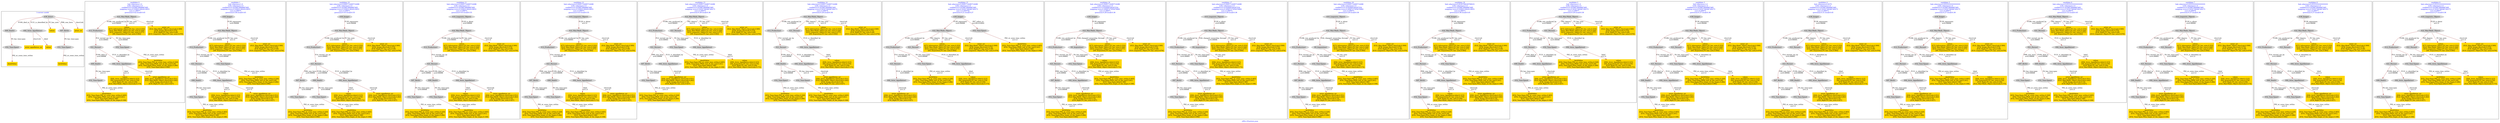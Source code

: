 digraph n0 {
fontcolor="blue"
remincross="true"
label="s09-s-18-artists.json"
subgraph cluster_0 {
label="1-correct model"
n2[style="filled",color="white",fillcolor="lightgray",label="E39_Actor1"];
n3[style="filled",color="white",fillcolor="lightgray",label="E69_Death1"];
n4[style="filled",color="white",fillcolor="lightgray",label="E82_Actor_Appellation1"];
n5[shape="plaintext",style="filled",fillcolor="gold",label="values"];
n6[style="filled",color="white",fillcolor="lightgray",label="E67_Birth1"];
n7[shape="plaintext",style="filled",fillcolor="gold",label="artist_uri"];
n8[style="filled",color="white",fillcolor="lightgray",label="E52_Time-Span1"];
n9[shape="plaintext",style="filled",fillcolor="gold",label="birthValue"];
n10[style="filled",color="white",fillcolor="lightgray",label="E52_Time-Span2"];
n11[shape="plaintext",style="filled",fillcolor="gold",label="deathValue"];
n12[shape="plaintext",style="filled",fillcolor="gold",label="artist_appellation_uri"];
n13[shape="plaintext",style="filled",fillcolor="gold",label="values"];
}
subgraph cluster_1 {
label="candidate 0\nlink coherence:1.0\nnode coherence:1.0\nconfidence:0.4258874806887485\nmapping score:0.5308513824518051\ncost:11.99977\n-precision:0.42-recall:0.45"
n15[style="filled",color="white",fillcolor="lightgray",label="E12_Production1"];
n16[style="filled",color="white",fillcolor="lightgray",label="E21_Person1"];
n17[style="filled",color="white",fillcolor="lightgray",label="E52_Time-Span2"];
n18[style="filled",color="white",fillcolor="lightgray",label="E69_Death1"];
n19[style="filled",color="white",fillcolor="lightgray",label="E82_Actor_Appellation1"];
n20[style="filled",color="white",fillcolor="lightgray",label="E22_Man-Made_Object1"];
n21[style="filled",color="white",fillcolor="lightgray",label="E52_Time-Span4"];
n22[shape="plaintext",style="filled",fillcolor="gold",label="deathValue\n[E52_Time-Span,P82_at_some_time_within,0.465]\n[E52_Time-Span,P82b_end_of_the_end,0.241]\n[E52_Time-Span,label,0.186]\n[E52_Time-Span,P82a_begin_of_the_begin,0.108]"];
n23[shape="plaintext",style="filled",fillcolor="gold",label="values\n[E73_Information_Object,P3_has_note,0.333]\n[E22_Man-Made_Object,P3_has_note,0.326]\n[E33_Linguistic_Object,P3_has_note,0.277]\n[E8_Acquisition,P3_has_note,0.064]"];
n24[shape="plaintext",style="filled",fillcolor="gold",label="values\n[E82_Actor_Appellation,label,0.315]\n[E8_Acquisition,P3_has_note,0.276]\n[E30_Right,P3_has_note,0.236]\n[E22_Man-Made_Object,classLink,0.173]"];
n25[shape="plaintext",style="filled",fillcolor="gold",label="artist_uri\n[E22_Man-Made_Object,classLink,0.569]\n[E38_Image,classLink,0.274]\n[E30_Right,P3_has_note,0.08]\n[E33_Linguistic_Object,P3_has_note,0.076]"];
n26[shape="plaintext",style="filled",fillcolor="gold",label="birthValue\n[E52_Time-Span,P82_at_some_time_within,0.328]\n[E52_Time-Span,P82b_end_of_the_end,0.29]\n[E52_Time-Span,P82a_begin_of_the_begin,0.286]\n[E52_Time-Span,label,0.096]"];
n27[shape="plaintext",style="filled",fillcolor="gold",label="artist_appellation_uri\n[E82_Actor_Appellation,classLink,0.551]\n[E22_Man-Made_Object,classLink,0.282]\n[E38_Image,classLink,0.14]\n[E30_Right,P3_has_note,0.027]"];
}
subgraph cluster_2 {
label="candidate 1\nlink coherence:1.0\nnode coherence:1.0\nconfidence:0.4258874806887485\nmapping score:0.5308513824518051\ncost:12.99975\n-precision:0.38-recall:0.45"
n29[style="filled",color="white",fillcolor="lightgray",label="E12_Production1"];
n30[style="filled",color="white",fillcolor="lightgray",label="E21_Person1"];
n31[style="filled",color="white",fillcolor="lightgray",label="E52_Time-Span2"];
n32[style="filled",color="white",fillcolor="lightgray",label="E69_Death1"];
n33[style="filled",color="white",fillcolor="lightgray",label="E82_Actor_Appellation1"];
n34[style="filled",color="white",fillcolor="lightgray",label="E22_Man-Made_Object1"];
n35[style="filled",color="white",fillcolor="lightgray",label="E38_Image1"];
n36[style="filled",color="white",fillcolor="lightgray",label="E52_Time-Span4"];
n37[shape="plaintext",style="filled",fillcolor="gold",label="deathValue\n[E52_Time-Span,P82_at_some_time_within,0.465]\n[E52_Time-Span,P82b_end_of_the_end,0.241]\n[E52_Time-Span,label,0.186]\n[E52_Time-Span,P82a_begin_of_the_begin,0.108]"];
n38[shape="plaintext",style="filled",fillcolor="gold",label="values\n[E73_Information_Object,P3_has_note,0.333]\n[E22_Man-Made_Object,P3_has_note,0.326]\n[E33_Linguistic_Object,P3_has_note,0.277]\n[E8_Acquisition,P3_has_note,0.064]"];
n39[shape="plaintext",style="filled",fillcolor="gold",label="values\n[E82_Actor_Appellation,label,0.315]\n[E8_Acquisition,P3_has_note,0.276]\n[E30_Right,P3_has_note,0.236]\n[E22_Man-Made_Object,classLink,0.173]"];
n40[shape="plaintext",style="filled",fillcolor="gold",label="artist_uri\n[E22_Man-Made_Object,classLink,0.569]\n[E38_Image,classLink,0.274]\n[E30_Right,P3_has_note,0.08]\n[E33_Linguistic_Object,P3_has_note,0.076]"];
n41[shape="plaintext",style="filled",fillcolor="gold",label="birthValue\n[E52_Time-Span,P82_at_some_time_within,0.328]\n[E52_Time-Span,P82b_end_of_the_end,0.29]\n[E52_Time-Span,P82a_begin_of_the_begin,0.286]\n[E52_Time-Span,label,0.096]"];
n42[shape="plaintext",style="filled",fillcolor="gold",label="artist_appellation_uri\n[E82_Actor_Appellation,classLink,0.551]\n[E22_Man-Made_Object,classLink,0.282]\n[E38_Image,classLink,0.14]\n[E30_Right,P3_has_note,0.027]"];
}
subgraph cluster_3 {
label="candidate 10\nlink coherence:0.9285714285714286\nnode coherence:1.0\nconfidence:0.4258874806887485\nmapping score:0.5308513824518051\ncost:13.99971\n-precision:0.43-recall:0.55"
n44[style="filled",color="white",fillcolor="lightgray",label="E12_Production1"];
n45[style="filled",color="white",fillcolor="lightgray",label="E21_Person1"];
n46[style="filled",color="white",fillcolor="lightgray",label="E67_Birth1"];
n47[style="filled",color="white",fillcolor="lightgray",label="E69_Death1"];
n48[style="filled",color="white",fillcolor="lightgray",label="E82_Actor_Appellation1"];
n49[style="filled",color="white",fillcolor="lightgray",label="E22_Man-Made_Object1"];
n50[style="filled",color="white",fillcolor="lightgray",label="E38_Image1"];
n51[style="filled",color="white",fillcolor="lightgray",label="E52_Time-Span1"];
n52[style="filled",color="white",fillcolor="lightgray",label="E52_Time-Span3"];
n53[shape="plaintext",style="filled",fillcolor="gold",label="values\n[E73_Information_Object,P3_has_note,0.333]\n[E22_Man-Made_Object,P3_has_note,0.326]\n[E33_Linguistic_Object,P3_has_note,0.277]\n[E8_Acquisition,P3_has_note,0.064]"];
n54[shape="plaintext",style="filled",fillcolor="gold",label="values\n[E82_Actor_Appellation,label,0.315]\n[E8_Acquisition,P3_has_note,0.276]\n[E30_Right,P3_has_note,0.236]\n[E22_Man-Made_Object,classLink,0.173]"];
n55[shape="plaintext",style="filled",fillcolor="gold",label="artist_uri\n[E22_Man-Made_Object,classLink,0.569]\n[E38_Image,classLink,0.274]\n[E30_Right,P3_has_note,0.08]\n[E33_Linguistic_Object,P3_has_note,0.076]"];
n56[shape="plaintext",style="filled",fillcolor="gold",label="deathValue\n[E52_Time-Span,P82_at_some_time_within,0.465]\n[E52_Time-Span,P82b_end_of_the_end,0.241]\n[E52_Time-Span,label,0.186]\n[E52_Time-Span,P82a_begin_of_the_begin,0.108]"];
n57[shape="plaintext",style="filled",fillcolor="gold",label="birthValue\n[E52_Time-Span,P82_at_some_time_within,0.328]\n[E52_Time-Span,P82b_end_of_the_end,0.29]\n[E52_Time-Span,P82a_begin_of_the_begin,0.286]\n[E52_Time-Span,label,0.096]"];
n58[shape="plaintext",style="filled",fillcolor="gold",label="artist_appellation_uri\n[E82_Actor_Appellation,classLink,0.551]\n[E22_Man-Made_Object,classLink,0.282]\n[E38_Image,classLink,0.14]\n[E30_Right,P3_has_note,0.027]"];
}
subgraph cluster_4 {
label="candidate 11\nlink coherence:0.9285714285714286\nnode coherence:1.0\nconfidence:0.4258874806887485\nmapping score:0.5308513824518051\ncost:13.99972\n-precision:0.43-recall:0.55"
n60[style="filled",color="white",fillcolor="lightgray",label="E12_Production1"];
n61[style="filled",color="white",fillcolor="lightgray",label="E21_Person1"];
n62[style="filled",color="white",fillcolor="lightgray",label="E67_Birth1"];
n63[style="filled",color="white",fillcolor="lightgray",label="E69_Death1"];
n64[style="filled",color="white",fillcolor="lightgray",label="E82_Actor_Appellation1"];
n65[style="filled",color="white",fillcolor="lightgray",label="E22_Man-Made_Object1"];
n66[style="filled",color="white",fillcolor="lightgray",label="E33_Linguistic_Object2"];
n67[style="filled",color="white",fillcolor="lightgray",label="E52_Time-Span1"];
n68[style="filled",color="white",fillcolor="lightgray",label="E52_Time-Span3"];
n69[shape="plaintext",style="filled",fillcolor="gold",label="values\n[E73_Information_Object,P3_has_note,0.333]\n[E22_Man-Made_Object,P3_has_note,0.326]\n[E33_Linguistic_Object,P3_has_note,0.277]\n[E8_Acquisition,P3_has_note,0.064]"];
n70[shape="plaintext",style="filled",fillcolor="gold",label="values\n[E82_Actor_Appellation,label,0.315]\n[E8_Acquisition,P3_has_note,0.276]\n[E30_Right,P3_has_note,0.236]\n[E22_Man-Made_Object,classLink,0.173]"];
n71[shape="plaintext",style="filled",fillcolor="gold",label="artist_uri\n[E22_Man-Made_Object,classLink,0.569]\n[E38_Image,classLink,0.274]\n[E30_Right,P3_has_note,0.08]\n[E33_Linguistic_Object,P3_has_note,0.076]"];
n72[shape="plaintext",style="filled",fillcolor="gold",label="deathValue\n[E52_Time-Span,P82_at_some_time_within,0.465]\n[E52_Time-Span,P82b_end_of_the_end,0.241]\n[E52_Time-Span,label,0.186]\n[E52_Time-Span,P82a_begin_of_the_begin,0.108]"];
n73[shape="plaintext",style="filled",fillcolor="gold",label="birthValue\n[E52_Time-Span,P82_at_some_time_within,0.328]\n[E52_Time-Span,P82b_end_of_the_end,0.29]\n[E52_Time-Span,P82a_begin_of_the_begin,0.286]\n[E52_Time-Span,label,0.096]"];
n74[shape="plaintext",style="filled",fillcolor="gold",label="artist_appellation_uri\n[E82_Actor_Appellation,classLink,0.551]\n[E22_Man-Made_Object,classLink,0.282]\n[E38_Image,classLink,0.14]\n[E30_Right,P3_has_note,0.027]"];
}
subgraph cluster_5 {
label="candidate 12\nlink coherence:0.9285714285714286\nnode coherence:1.0\nconfidence:0.4258874806887485\nmapping score:0.5308513824518051\ncost:13.99973\n-precision:0.43-recall:0.55"
n76[style="filled",color="white",fillcolor="lightgray",label="E12_Production1"];
n77[style="filled",color="white",fillcolor="lightgray",label="E21_Person1"];
n78[style="filled",color="white",fillcolor="lightgray",label="E67_Birth1"];
n79[style="filled",color="white",fillcolor="lightgray",label="E69_Death1"];
n80[style="filled",color="white",fillcolor="lightgray",label="E82_Actor_Appellation1"];
n81[style="filled",color="white",fillcolor="lightgray",label="E22_Man-Made_Object1"];
n82[style="filled",color="white",fillcolor="lightgray",label="E33_Linguistic_Object1"];
n83[style="filled",color="white",fillcolor="lightgray",label="E52_Time-Span1"];
n84[style="filled",color="white",fillcolor="lightgray",label="E52_Time-Span3"];
n85[shape="plaintext",style="filled",fillcolor="gold",label="values\n[E73_Information_Object,P3_has_note,0.333]\n[E22_Man-Made_Object,P3_has_note,0.326]\n[E33_Linguistic_Object,P3_has_note,0.277]\n[E8_Acquisition,P3_has_note,0.064]"];
n86[shape="plaintext",style="filled",fillcolor="gold",label="values\n[E82_Actor_Appellation,label,0.315]\n[E8_Acquisition,P3_has_note,0.276]\n[E30_Right,P3_has_note,0.236]\n[E22_Man-Made_Object,classLink,0.173]"];
n87[shape="plaintext",style="filled",fillcolor="gold",label="artist_uri\n[E22_Man-Made_Object,classLink,0.569]\n[E38_Image,classLink,0.274]\n[E30_Right,P3_has_note,0.08]\n[E33_Linguistic_Object,P3_has_note,0.076]"];
n88[shape="plaintext",style="filled",fillcolor="gold",label="deathValue\n[E52_Time-Span,P82_at_some_time_within,0.465]\n[E52_Time-Span,P82b_end_of_the_end,0.241]\n[E52_Time-Span,label,0.186]\n[E52_Time-Span,P82a_begin_of_the_begin,0.108]"];
n89[shape="plaintext",style="filled",fillcolor="gold",label="birthValue\n[E52_Time-Span,P82_at_some_time_within,0.328]\n[E52_Time-Span,P82b_end_of_the_end,0.29]\n[E52_Time-Span,P82a_begin_of_the_begin,0.286]\n[E52_Time-Span,label,0.096]"];
n90[shape="plaintext",style="filled",fillcolor="gold",label="artist_appellation_uri\n[E82_Actor_Appellation,classLink,0.551]\n[E22_Man-Made_Object,classLink,0.282]\n[E38_Image,classLink,0.14]\n[E30_Right,P3_has_note,0.027]"];
}
subgraph cluster_6 {
label="candidate 13\nlink coherence:0.9285714285714286\nnode coherence:1.0\nconfidence:0.4258874806887485\nmapping score:0.5030736046740273\ncost:13.99975\n-precision:0.29-recall:0.36"
n92[style="filled",color="white",fillcolor="lightgray",label="E12_Production1"];
n93[style="filled",color="white",fillcolor="lightgray",label="E21_Person1"];
n94[style="filled",color="white",fillcolor="lightgray",label="E52_Time-Span2"];
n95[style="filled",color="white",fillcolor="lightgray",label="E67_Birth1"];
n96[style="filled",color="white",fillcolor="lightgray",label="E82_Actor_Appellation1"];
n97[style="filled",color="white",fillcolor="lightgray",label="E21_Person2"];
n98[style="filled",color="white",fillcolor="lightgray",label="E82_Actor_Appellation2"];
n99[style="filled",color="white",fillcolor="lightgray",label="E22_Man-Made_Object1"];
n100[style="filled",color="white",fillcolor="lightgray",label="E52_Time-Span1"];
n101[shape="plaintext",style="filled",fillcolor="gold",label="values\n[E82_Actor_Appellation,label,0.315]\n[E8_Acquisition,P3_has_note,0.276]\n[E30_Right,P3_has_note,0.236]\n[E22_Man-Made_Object,classLink,0.173]"];
n102[shape="plaintext",style="filled",fillcolor="gold",label="values\n[E73_Information_Object,P3_has_note,0.333]\n[E22_Man-Made_Object,P3_has_note,0.326]\n[E33_Linguistic_Object,P3_has_note,0.277]\n[E8_Acquisition,P3_has_note,0.064]"];
n103[shape="plaintext",style="filled",fillcolor="gold",label="artist_uri\n[E22_Man-Made_Object,classLink,0.569]\n[E38_Image,classLink,0.274]\n[E30_Right,P3_has_note,0.08]\n[E33_Linguistic_Object,P3_has_note,0.076]"];
n104[shape="plaintext",style="filled",fillcolor="gold",label="deathValue\n[E52_Time-Span,P82_at_some_time_within,0.465]\n[E52_Time-Span,P82b_end_of_the_end,0.241]\n[E52_Time-Span,label,0.186]\n[E52_Time-Span,P82a_begin_of_the_begin,0.108]"];
n105[shape="plaintext",style="filled",fillcolor="gold",label="birthValue\n[E52_Time-Span,P82_at_some_time_within,0.328]\n[E52_Time-Span,P82b_end_of_the_end,0.29]\n[E52_Time-Span,P82a_begin_of_the_begin,0.286]\n[E52_Time-Span,label,0.096]"];
n106[shape="plaintext",style="filled",fillcolor="gold",label="artist_appellation_uri\n[E82_Actor_Appellation,classLink,0.551]\n[E22_Man-Made_Object,classLink,0.282]\n[E38_Image,classLink,0.14]\n[E30_Right,P3_has_note,0.027]"];
}
subgraph cluster_7 {
label="candidate 14\nlink coherence:0.9285714285714286\nnode coherence:1.0\nconfidence:0.4258874806887485\nmapping score:0.5030736046740273\ncost:13.99979\n-precision:0.29-recall:0.36"
n108[style="filled",color="white",fillcolor="lightgray",label="E12_Production1"];
n109[style="filled",color="white",fillcolor="lightgray",label="E21_Person1"];
n110[style="filled",color="white",fillcolor="lightgray",label="E69_Death1"];
n111[style="filled",color="white",fillcolor="lightgray",label="E82_Actor_Appellation1"];
n112[style="filled",color="white",fillcolor="lightgray",label="E21_Person2"];
n113[style="filled",color="white",fillcolor="lightgray",label="E82_Actor_Appellation2"];
n114[style="filled",color="white",fillcolor="lightgray",label="E22_Man-Made_Object1"];
n115[style="filled",color="white",fillcolor="lightgray",label="E52_Time-Span3"];
n116[style="filled",color="white",fillcolor="lightgray",label="E52_Time-Span4"];
n117[shape="plaintext",style="filled",fillcolor="gold",label="values\n[E82_Actor_Appellation,label,0.315]\n[E8_Acquisition,P3_has_note,0.276]\n[E30_Right,P3_has_note,0.236]\n[E22_Man-Made_Object,classLink,0.173]"];
n118[shape="plaintext",style="filled",fillcolor="gold",label="deathValue\n[E52_Time-Span,P82_at_some_time_within,0.465]\n[E52_Time-Span,P82b_end_of_the_end,0.241]\n[E52_Time-Span,label,0.186]\n[E52_Time-Span,P82a_begin_of_the_begin,0.108]"];
n119[shape="plaintext",style="filled",fillcolor="gold",label="values\n[E73_Information_Object,P3_has_note,0.333]\n[E22_Man-Made_Object,P3_has_note,0.326]\n[E33_Linguistic_Object,P3_has_note,0.277]\n[E8_Acquisition,P3_has_note,0.064]"];
n120[shape="plaintext",style="filled",fillcolor="gold",label="artist_uri\n[E22_Man-Made_Object,classLink,0.569]\n[E38_Image,classLink,0.274]\n[E30_Right,P3_has_note,0.08]\n[E33_Linguistic_Object,P3_has_note,0.076]"];
n121[shape="plaintext",style="filled",fillcolor="gold",label="birthValue\n[E52_Time-Span,P82_at_some_time_within,0.328]\n[E52_Time-Span,P82b_end_of_the_end,0.29]\n[E52_Time-Span,P82a_begin_of_the_begin,0.286]\n[E52_Time-Span,label,0.096]"];
n122[shape="plaintext",style="filled",fillcolor="gold",label="artist_appellation_uri\n[E82_Actor_Appellation,classLink,0.551]\n[E22_Man-Made_Object,classLink,0.282]\n[E38_Image,classLink,0.14]\n[E30_Right,P3_has_note,0.027]"];
}
subgraph cluster_8 {
label="candidate 15\nlink coherence:0.9285714285714286\nnode coherence:1.0\nconfidence:0.4258874806887485\nmapping score:0.5030736046740273\ncost:113.009792\n-precision:0.21-recall:0.27"
n124[style="filled",color="white",fillcolor="lightgray",label="E12_Production1"];
n125[style="filled",color="white",fillcolor="lightgray",label="E21_Person1"];
n126[style="filled",color="white",fillcolor="lightgray",label="E52_Time-Span2"];
n127[style="filled",color="white",fillcolor="lightgray",label="E82_Actor_Appellation1"];
n128[style="filled",color="white",fillcolor="lightgray",label="E21_Person2"];
n129[style="filled",color="white",fillcolor="lightgray",label="E82_Actor_Appellation2"];
n130[style="filled",color="white",fillcolor="lightgray",label="E22_Man-Made_Object1"];
n131[style="filled",color="white",fillcolor="lightgray",label="E38_Image1"];
n132[style="filled",color="white",fillcolor="lightgray",label="E52_Time-Span3"];
n133[shape="plaintext",style="filled",fillcolor="gold",label="values\n[E82_Actor_Appellation,label,0.315]\n[E8_Acquisition,P3_has_note,0.276]\n[E30_Right,P3_has_note,0.236]\n[E22_Man-Made_Object,classLink,0.173]"];
n134[shape="plaintext",style="filled",fillcolor="gold",label="values\n[E73_Information_Object,P3_has_note,0.333]\n[E22_Man-Made_Object,P3_has_note,0.326]\n[E33_Linguistic_Object,P3_has_note,0.277]\n[E8_Acquisition,P3_has_note,0.064]"];
n135[shape="plaintext",style="filled",fillcolor="gold",label="artist_uri\n[E22_Man-Made_Object,classLink,0.569]\n[E38_Image,classLink,0.274]\n[E30_Right,P3_has_note,0.08]\n[E33_Linguistic_Object,P3_has_note,0.076]"];
n136[shape="plaintext",style="filled",fillcolor="gold",label="deathValue\n[E52_Time-Span,P82_at_some_time_within,0.465]\n[E52_Time-Span,P82b_end_of_the_end,0.241]\n[E52_Time-Span,label,0.186]\n[E52_Time-Span,P82a_begin_of_the_begin,0.108]"];
n137[shape="plaintext",style="filled",fillcolor="gold",label="birthValue\n[E52_Time-Span,P82_at_some_time_within,0.328]\n[E52_Time-Span,P82b_end_of_the_end,0.29]\n[E52_Time-Span,P82a_begin_of_the_begin,0.286]\n[E52_Time-Span,label,0.096]"];
n138[shape="plaintext",style="filled",fillcolor="gold",label="artist_appellation_uri\n[E82_Actor_Appellation,classLink,0.551]\n[E22_Man-Made_Object,classLink,0.282]\n[E38_Image,classLink,0.14]\n[E30_Right,P3_has_note,0.027]"];
}
subgraph cluster_9 {
label="candidate 16\nlink coherence:0.9285714285714286\nnode coherence:1.0\nconfidence:0.4192849184297554\nmapping score:0.5008727505876962\ncost:13.99971\n-precision:0.29-recall:0.36"
n140[style="filled",color="white",fillcolor="lightgray",label="E12_Production1"];
n141[style="filled",color="white",fillcolor="lightgray",label="E21_Person1"];
n142[style="filled",color="white",fillcolor="lightgray",label="E52_Time-Span2"];
n143[style="filled",color="white",fillcolor="lightgray",label="E67_Birth1"];
n144[style="filled",color="white",fillcolor="lightgray",label="E82_Actor_Appellation1"];
n145[style="filled",color="white",fillcolor="lightgray",label="E22_Man-Made_Object1"];
n146[style="filled",color="white",fillcolor="lightgray",label="E8_Acquisition1"];
n147[style="filled",color="white",fillcolor="lightgray",label="E38_Image1"];
n148[style="filled",color="white",fillcolor="lightgray",label="E52_Time-Span1"];
n149[shape="plaintext",style="filled",fillcolor="gold",label="values\n[E73_Information_Object,P3_has_note,0.333]\n[E22_Man-Made_Object,P3_has_note,0.326]\n[E33_Linguistic_Object,P3_has_note,0.277]\n[E8_Acquisition,P3_has_note,0.064]"];
n150[shape="plaintext",style="filled",fillcolor="gold",label="artist_uri\n[E22_Man-Made_Object,classLink,0.569]\n[E38_Image,classLink,0.274]\n[E30_Right,P3_has_note,0.08]\n[E33_Linguistic_Object,P3_has_note,0.076]"];
n151[shape="plaintext",style="filled",fillcolor="gold",label="deathValue\n[E52_Time-Span,P82_at_some_time_within,0.465]\n[E52_Time-Span,P82b_end_of_the_end,0.241]\n[E52_Time-Span,label,0.186]\n[E52_Time-Span,P82a_begin_of_the_begin,0.108]"];
n152[shape="plaintext",style="filled",fillcolor="gold",label="birthValue\n[E52_Time-Span,P82_at_some_time_within,0.328]\n[E52_Time-Span,P82b_end_of_the_end,0.29]\n[E52_Time-Span,P82a_begin_of_the_begin,0.286]\n[E52_Time-Span,label,0.096]"];
n153[shape="plaintext",style="filled",fillcolor="gold",label="artist_appellation_uri\n[E82_Actor_Appellation,classLink,0.551]\n[E22_Man-Made_Object,classLink,0.282]\n[E38_Image,classLink,0.14]\n[E30_Right,P3_has_note,0.027]"];
n154[shape="plaintext",style="filled",fillcolor="gold",label="values\n[E82_Actor_Appellation,label,0.315]\n[E8_Acquisition,P3_has_note,0.276]\n[E30_Right,P3_has_note,0.236]\n[E22_Man-Made_Object,classLink,0.173]"];
}
subgraph cluster_10 {
label="candidate 17\nlink coherence:0.9285714285714286\nnode coherence:1.0\nconfidence:0.4192849184297554\nmapping score:0.5008727505876962\ncost:13.99972\n-precision:0.29-recall:0.36"
n156[style="filled",color="white",fillcolor="lightgray",label="E12_Production1"];
n157[style="filled",color="white",fillcolor="lightgray",label="E21_Person1"];
n158[style="filled",color="white",fillcolor="lightgray",label="E52_Time-Span2"];
n159[style="filled",color="white",fillcolor="lightgray",label="E67_Birth1"];
n160[style="filled",color="white",fillcolor="lightgray",label="E82_Actor_Appellation1"];
n161[style="filled",color="white",fillcolor="lightgray",label="E22_Man-Made_Object1"];
n162[style="filled",color="white",fillcolor="lightgray",label="E8_Acquisition1"];
n163[style="filled",color="white",fillcolor="lightgray",label="E33_Linguistic_Object2"];
n164[style="filled",color="white",fillcolor="lightgray",label="E52_Time-Span1"];
n165[shape="plaintext",style="filled",fillcolor="gold",label="values\n[E73_Information_Object,P3_has_note,0.333]\n[E22_Man-Made_Object,P3_has_note,0.326]\n[E33_Linguistic_Object,P3_has_note,0.277]\n[E8_Acquisition,P3_has_note,0.064]"];
n166[shape="plaintext",style="filled",fillcolor="gold",label="artist_uri\n[E22_Man-Made_Object,classLink,0.569]\n[E38_Image,classLink,0.274]\n[E30_Right,P3_has_note,0.08]\n[E33_Linguistic_Object,P3_has_note,0.076]"];
n167[shape="plaintext",style="filled",fillcolor="gold",label="deathValue\n[E52_Time-Span,P82_at_some_time_within,0.465]\n[E52_Time-Span,P82b_end_of_the_end,0.241]\n[E52_Time-Span,label,0.186]\n[E52_Time-Span,P82a_begin_of_the_begin,0.108]"];
n168[shape="plaintext",style="filled",fillcolor="gold",label="birthValue\n[E52_Time-Span,P82_at_some_time_within,0.328]\n[E52_Time-Span,P82b_end_of_the_end,0.29]\n[E52_Time-Span,P82a_begin_of_the_begin,0.286]\n[E52_Time-Span,label,0.096]"];
n169[shape="plaintext",style="filled",fillcolor="gold",label="artist_appellation_uri\n[E82_Actor_Appellation,classLink,0.551]\n[E22_Man-Made_Object,classLink,0.282]\n[E38_Image,classLink,0.14]\n[E30_Right,P3_has_note,0.027]"];
n170[shape="plaintext",style="filled",fillcolor="gold",label="values\n[E82_Actor_Appellation,label,0.315]\n[E8_Acquisition,P3_has_note,0.276]\n[E30_Right,P3_has_note,0.236]\n[E22_Man-Made_Object,classLink,0.173]"];
}
subgraph cluster_11 {
label="candidate 18\nlink coherence:0.9285714285714286\nnode coherence:1.0\nconfidence:0.4192849184297554\nmapping score:0.5008727505876962\ncost:13.99973\n-precision:0.29-recall:0.36"
n172[style="filled",color="white",fillcolor="lightgray",label="E12_Production1"];
n173[style="filled",color="white",fillcolor="lightgray",label="E21_Person1"];
n174[style="filled",color="white",fillcolor="lightgray",label="E52_Time-Span2"];
n175[style="filled",color="white",fillcolor="lightgray",label="E67_Birth1"];
n176[style="filled",color="white",fillcolor="lightgray",label="E82_Actor_Appellation1"];
n177[style="filled",color="white",fillcolor="lightgray",label="E22_Man-Made_Object1"];
n178[style="filled",color="white",fillcolor="lightgray",label="E8_Acquisition1"];
n179[style="filled",color="white",fillcolor="lightgray",label="E33_Linguistic_Object1"];
n180[style="filled",color="white",fillcolor="lightgray",label="E52_Time-Span1"];
n181[shape="plaintext",style="filled",fillcolor="gold",label="values\n[E73_Information_Object,P3_has_note,0.333]\n[E22_Man-Made_Object,P3_has_note,0.326]\n[E33_Linguistic_Object,P3_has_note,0.277]\n[E8_Acquisition,P3_has_note,0.064]"];
n182[shape="plaintext",style="filled",fillcolor="gold",label="artist_uri\n[E22_Man-Made_Object,classLink,0.569]\n[E38_Image,classLink,0.274]\n[E30_Right,P3_has_note,0.08]\n[E33_Linguistic_Object,P3_has_note,0.076]"];
n183[shape="plaintext",style="filled",fillcolor="gold",label="deathValue\n[E52_Time-Span,P82_at_some_time_within,0.465]\n[E52_Time-Span,P82b_end_of_the_end,0.241]\n[E52_Time-Span,label,0.186]\n[E52_Time-Span,P82a_begin_of_the_begin,0.108]"];
n184[shape="plaintext",style="filled",fillcolor="gold",label="birthValue\n[E52_Time-Span,P82_at_some_time_within,0.328]\n[E52_Time-Span,P82b_end_of_the_end,0.29]\n[E52_Time-Span,P82a_begin_of_the_begin,0.286]\n[E52_Time-Span,label,0.096]"];
n185[shape="plaintext",style="filled",fillcolor="gold",label="artist_appellation_uri\n[E82_Actor_Appellation,classLink,0.551]\n[E22_Man-Made_Object,classLink,0.282]\n[E38_Image,classLink,0.14]\n[E30_Right,P3_has_note,0.027]"];
n186[shape="plaintext",style="filled",fillcolor="gold",label="values\n[E82_Actor_Appellation,label,0.315]\n[E8_Acquisition,P3_has_note,0.276]\n[E30_Right,P3_has_note,0.236]\n[E22_Man-Made_Object,classLink,0.173]"];
}
subgraph cluster_12 {
label="candidate 19\nlink coherence:0.9230769230769231\nnode coherence:1.0\nconfidence:0.4258874806887485\nmapping score:0.5308513824518051\ncost:12.99973\n-precision:0.38-recall:0.45"
n188[style="filled",color="white",fillcolor="lightgray",label="E12_Production1"];
n189[style="filled",color="white",fillcolor="lightgray",label="E21_Person1"];
n190[style="filled",color="white",fillcolor="lightgray",label="E52_Time-Span2"];
n191[style="filled",color="white",fillcolor="lightgray",label="E67_Birth1"];
n192[style="filled",color="white",fillcolor="lightgray",label="E82_Actor_Appellation1"];
n193[style="filled",color="white",fillcolor="lightgray",label="E22_Man-Made_Object1"];
n194[style="filled",color="white",fillcolor="lightgray",label="E38_Image1"];
n195[style="filled",color="white",fillcolor="lightgray",label="E52_Time-Span1"];
n196[shape="plaintext",style="filled",fillcolor="gold",label="values\n[E73_Information_Object,P3_has_note,0.333]\n[E22_Man-Made_Object,P3_has_note,0.326]\n[E33_Linguistic_Object,P3_has_note,0.277]\n[E8_Acquisition,P3_has_note,0.064]"];
n197[shape="plaintext",style="filled",fillcolor="gold",label="values\n[E82_Actor_Appellation,label,0.315]\n[E8_Acquisition,P3_has_note,0.276]\n[E30_Right,P3_has_note,0.236]\n[E22_Man-Made_Object,classLink,0.173]"];
n198[shape="plaintext",style="filled",fillcolor="gold",label="artist_uri\n[E22_Man-Made_Object,classLink,0.569]\n[E38_Image,classLink,0.274]\n[E30_Right,P3_has_note,0.08]\n[E33_Linguistic_Object,P3_has_note,0.076]"];
n199[shape="plaintext",style="filled",fillcolor="gold",label="deathValue\n[E52_Time-Span,P82_at_some_time_within,0.465]\n[E52_Time-Span,P82b_end_of_the_end,0.241]\n[E52_Time-Span,label,0.186]\n[E52_Time-Span,P82a_begin_of_the_begin,0.108]"];
n200[shape="plaintext",style="filled",fillcolor="gold",label="birthValue\n[E52_Time-Span,P82_at_some_time_within,0.328]\n[E52_Time-Span,P82b_end_of_the_end,0.29]\n[E52_Time-Span,P82a_begin_of_the_begin,0.286]\n[E52_Time-Span,label,0.096]"];
n201[shape="plaintext",style="filled",fillcolor="gold",label="artist_appellation_uri\n[E82_Actor_Appellation,classLink,0.551]\n[E22_Man-Made_Object,classLink,0.282]\n[E38_Image,classLink,0.14]\n[E30_Right,P3_has_note,0.027]"];
}
subgraph cluster_13 {
label="candidate 2\nlink coherence:1.0\nnode coherence:1.0\nconfidence:0.4258874806887485\nmapping score:0.5030736046740273\ncost:13.99977\n-precision:0.29-recall:0.36"
n203[style="filled",color="white",fillcolor="lightgray",label="E12_Production1"];
n204[style="filled",color="white",fillcolor="lightgray",label="E21_Person1"];
n205[style="filled",color="white",fillcolor="lightgray",label="E52_Time-Span2"];
n206[style="filled",color="white",fillcolor="lightgray",label="E69_Death1"];
n207[style="filled",color="white",fillcolor="lightgray",label="E82_Actor_Appellation1"];
n208[style="filled",color="white",fillcolor="lightgray",label="E21_Person2"];
n209[style="filled",color="white",fillcolor="lightgray",label="E82_Actor_Appellation2"];
n210[style="filled",color="white",fillcolor="lightgray",label="E22_Man-Made_Object1"];
n211[style="filled",color="white",fillcolor="lightgray",label="E52_Time-Span4"];
n212[shape="plaintext",style="filled",fillcolor="gold",label="values\n[E82_Actor_Appellation,label,0.315]\n[E8_Acquisition,P3_has_note,0.276]\n[E30_Right,P3_has_note,0.236]\n[E22_Man-Made_Object,classLink,0.173]"];
n213[shape="plaintext",style="filled",fillcolor="gold",label="deathValue\n[E52_Time-Span,P82_at_some_time_within,0.465]\n[E52_Time-Span,P82b_end_of_the_end,0.241]\n[E52_Time-Span,label,0.186]\n[E52_Time-Span,P82a_begin_of_the_begin,0.108]"];
n214[shape="plaintext",style="filled",fillcolor="gold",label="values\n[E73_Information_Object,P3_has_note,0.333]\n[E22_Man-Made_Object,P3_has_note,0.326]\n[E33_Linguistic_Object,P3_has_note,0.277]\n[E8_Acquisition,P3_has_note,0.064]"];
n215[shape="plaintext",style="filled",fillcolor="gold",label="artist_uri\n[E22_Man-Made_Object,classLink,0.569]\n[E38_Image,classLink,0.274]\n[E30_Right,P3_has_note,0.08]\n[E33_Linguistic_Object,P3_has_note,0.076]"];
n216[shape="plaintext",style="filled",fillcolor="gold",label="birthValue\n[E52_Time-Span,P82_at_some_time_within,0.328]\n[E52_Time-Span,P82b_end_of_the_end,0.29]\n[E52_Time-Span,P82a_begin_of_the_begin,0.286]\n[E52_Time-Span,label,0.096]"];
n217[shape="plaintext",style="filled",fillcolor="gold",label="artist_appellation_uri\n[E82_Actor_Appellation,classLink,0.551]\n[E22_Man-Made_Object,classLink,0.282]\n[E38_Image,classLink,0.14]\n[E30_Right,P3_has_note,0.027]"];
}
subgraph cluster_14 {
label="candidate 3\nlink coherence:1.0\nnode coherence:1.0\nconfidence:0.4258874806887485\nmapping score:0.5030736046740273\ncost:14.99975\n-precision:0.27-recall:0.36"
n219[style="filled",color="white",fillcolor="lightgray",label="E12_Production1"];
n220[style="filled",color="white",fillcolor="lightgray",label="E21_Person1"];
n221[style="filled",color="white",fillcolor="lightgray",label="E52_Time-Span2"];
n222[style="filled",color="white",fillcolor="lightgray",label="E69_Death1"];
n223[style="filled",color="white",fillcolor="lightgray",label="E82_Actor_Appellation1"];
n224[style="filled",color="white",fillcolor="lightgray",label="E21_Person2"];
n225[style="filled",color="white",fillcolor="lightgray",label="E82_Actor_Appellation2"];
n226[style="filled",color="white",fillcolor="lightgray",label="E22_Man-Made_Object1"];
n227[style="filled",color="white",fillcolor="lightgray",label="E38_Image1"];
n228[style="filled",color="white",fillcolor="lightgray",label="E52_Time-Span4"];
n229[shape="plaintext",style="filled",fillcolor="gold",label="values\n[E82_Actor_Appellation,label,0.315]\n[E8_Acquisition,P3_has_note,0.276]\n[E30_Right,P3_has_note,0.236]\n[E22_Man-Made_Object,classLink,0.173]"];
n230[shape="plaintext",style="filled",fillcolor="gold",label="deathValue\n[E52_Time-Span,P82_at_some_time_within,0.465]\n[E52_Time-Span,P82b_end_of_the_end,0.241]\n[E52_Time-Span,label,0.186]\n[E52_Time-Span,P82a_begin_of_the_begin,0.108]"];
n231[shape="plaintext",style="filled",fillcolor="gold",label="values\n[E73_Information_Object,P3_has_note,0.333]\n[E22_Man-Made_Object,P3_has_note,0.326]\n[E33_Linguistic_Object,P3_has_note,0.277]\n[E8_Acquisition,P3_has_note,0.064]"];
n232[shape="plaintext",style="filled",fillcolor="gold",label="artist_uri\n[E22_Man-Made_Object,classLink,0.569]\n[E38_Image,classLink,0.274]\n[E30_Right,P3_has_note,0.08]\n[E33_Linguistic_Object,P3_has_note,0.076]"];
n233[shape="plaintext",style="filled",fillcolor="gold",label="birthValue\n[E52_Time-Span,P82_at_some_time_within,0.328]\n[E52_Time-Span,P82b_end_of_the_end,0.29]\n[E52_Time-Span,P82a_begin_of_the_begin,0.286]\n[E52_Time-Span,label,0.096]"];
n234[shape="plaintext",style="filled",fillcolor="gold",label="artist_appellation_uri\n[E82_Actor_Appellation,classLink,0.551]\n[E22_Man-Made_Object,classLink,0.282]\n[E38_Image,classLink,0.14]\n[E30_Right,P3_has_note,0.027]"];
}
subgraph cluster_15 {
label="candidate 4\nlink coherence:0.9375\nnode coherence:1.0\nconfidence:0.4258874806887485\nmapping score:0.5030736046740273\ncost:15.99973\n-precision:0.31-recall:0.45"
n236[style="filled",color="white",fillcolor="lightgray",label="E12_Production1"];
n237[style="filled",color="white",fillcolor="lightgray",label="E21_Person1"];
n238[style="filled",color="white",fillcolor="lightgray",label="E67_Birth1"];
n239[style="filled",color="white",fillcolor="lightgray",label="E69_Death1"];
n240[style="filled",color="white",fillcolor="lightgray",label="E82_Actor_Appellation1"];
n241[style="filled",color="white",fillcolor="lightgray",label="E21_Person2"];
n242[style="filled",color="white",fillcolor="lightgray",label="E82_Actor_Appellation2"];
n243[style="filled",color="white",fillcolor="lightgray",label="E22_Man-Made_Object1"];
n244[style="filled",color="white",fillcolor="lightgray",label="E38_Image1"];
n245[style="filled",color="white",fillcolor="lightgray",label="E52_Time-Span1"];
n246[style="filled",color="white",fillcolor="lightgray",label="E52_Time-Span4"];
n247[shape="plaintext",style="filled",fillcolor="gold",label="values\n[E82_Actor_Appellation,label,0.315]\n[E8_Acquisition,P3_has_note,0.276]\n[E30_Right,P3_has_note,0.236]\n[E22_Man-Made_Object,classLink,0.173]"];
n248[shape="plaintext",style="filled",fillcolor="gold",label="deathValue\n[E52_Time-Span,P82_at_some_time_within,0.465]\n[E52_Time-Span,P82b_end_of_the_end,0.241]\n[E52_Time-Span,label,0.186]\n[E52_Time-Span,P82a_begin_of_the_begin,0.108]"];
n249[shape="plaintext",style="filled",fillcolor="gold",label="values\n[E73_Information_Object,P3_has_note,0.333]\n[E22_Man-Made_Object,P3_has_note,0.326]\n[E33_Linguistic_Object,P3_has_note,0.277]\n[E8_Acquisition,P3_has_note,0.064]"];
n250[shape="plaintext",style="filled",fillcolor="gold",label="artist_uri\n[E22_Man-Made_Object,classLink,0.569]\n[E38_Image,classLink,0.274]\n[E30_Right,P3_has_note,0.08]\n[E33_Linguistic_Object,P3_has_note,0.076]"];
n251[shape="plaintext",style="filled",fillcolor="gold",label="birthValue\n[E52_Time-Span,P82_at_some_time_within,0.328]\n[E52_Time-Span,P82b_end_of_the_end,0.29]\n[E52_Time-Span,P82a_begin_of_the_begin,0.286]\n[E52_Time-Span,label,0.096]"];
n252[shape="plaintext",style="filled",fillcolor="gold",label="artist_appellation_uri\n[E82_Actor_Appellation,classLink,0.551]\n[E22_Man-Made_Object,classLink,0.282]\n[E38_Image,classLink,0.14]\n[E30_Right,P3_has_note,0.027]"];
}
subgraph cluster_16 {
label="candidate 5\nlink coherence:0.9333333333333333\nnode coherence:1.0\nconfidence:0.4258874806887485\nmapping score:0.5030736046740273\ncost:14.99973\n-precision:0.27-recall:0.36"
n254[style="filled",color="white",fillcolor="lightgray",label="E12_Production1"];
n255[style="filled",color="white",fillcolor="lightgray",label="E21_Person1"];
n256[style="filled",color="white",fillcolor="lightgray",label="E52_Time-Span2"];
n257[style="filled",color="white",fillcolor="lightgray",label="E67_Birth1"];
n258[style="filled",color="white",fillcolor="lightgray",label="E82_Actor_Appellation1"];
n259[style="filled",color="white",fillcolor="lightgray",label="E21_Person2"];
n260[style="filled",color="white",fillcolor="lightgray",label="E82_Actor_Appellation2"];
n261[style="filled",color="white",fillcolor="lightgray",label="E22_Man-Made_Object1"];
n262[style="filled",color="white",fillcolor="lightgray",label="E38_Image1"];
n263[style="filled",color="white",fillcolor="lightgray",label="E52_Time-Span1"];
n264[shape="plaintext",style="filled",fillcolor="gold",label="values\n[E82_Actor_Appellation,label,0.315]\n[E8_Acquisition,P3_has_note,0.276]\n[E30_Right,P3_has_note,0.236]\n[E22_Man-Made_Object,classLink,0.173]"];
n265[shape="plaintext",style="filled",fillcolor="gold",label="values\n[E73_Information_Object,P3_has_note,0.333]\n[E22_Man-Made_Object,P3_has_note,0.326]\n[E33_Linguistic_Object,P3_has_note,0.277]\n[E8_Acquisition,P3_has_note,0.064]"];
n266[shape="plaintext",style="filled",fillcolor="gold",label="artist_uri\n[E22_Man-Made_Object,classLink,0.569]\n[E38_Image,classLink,0.274]\n[E30_Right,P3_has_note,0.08]\n[E33_Linguistic_Object,P3_has_note,0.076]"];
n267[shape="plaintext",style="filled",fillcolor="gold",label="deathValue\n[E52_Time-Span,P82_at_some_time_within,0.465]\n[E52_Time-Span,P82b_end_of_the_end,0.241]\n[E52_Time-Span,label,0.186]\n[E52_Time-Span,P82a_begin_of_the_begin,0.108]"];
n268[shape="plaintext",style="filled",fillcolor="gold",label="birthValue\n[E52_Time-Span,P82_at_some_time_within,0.328]\n[E52_Time-Span,P82b_end_of_the_end,0.29]\n[E52_Time-Span,P82a_begin_of_the_begin,0.286]\n[E52_Time-Span,label,0.096]"];
n269[shape="plaintext",style="filled",fillcolor="gold",label="artist_appellation_uri\n[E82_Actor_Appellation,classLink,0.551]\n[E22_Man-Made_Object,classLink,0.282]\n[E38_Image,classLink,0.14]\n[E30_Right,P3_has_note,0.027]"];
}
subgraph cluster_17 {
label="candidate 6\nlink coherence:0.9333333333333333\nnode coherence:1.0\nconfidence:0.4258874806887485\nmapping score:0.5030736046740273\ncost:14.99975\n-precision:0.33-recall:0.45"
n271[style="filled",color="white",fillcolor="lightgray",label="E12_Production1"];
n272[style="filled",color="white",fillcolor="lightgray",label="E21_Person1"];
n273[style="filled",color="white",fillcolor="lightgray",label="E67_Birth1"];
n274[style="filled",color="white",fillcolor="lightgray",label="E69_Death1"];
n275[style="filled",color="white",fillcolor="lightgray",label="E82_Actor_Appellation1"];
n276[style="filled",color="white",fillcolor="lightgray",label="E21_Person2"];
n277[style="filled",color="white",fillcolor="lightgray",label="E82_Actor_Appellation2"];
n278[style="filled",color="white",fillcolor="lightgray",label="E22_Man-Made_Object1"];
n279[style="filled",color="white",fillcolor="lightgray",label="E52_Time-Span1"];
n280[style="filled",color="white",fillcolor="lightgray",label="E52_Time-Span4"];
n281[shape="plaintext",style="filled",fillcolor="gold",label="values\n[E82_Actor_Appellation,label,0.315]\n[E8_Acquisition,P3_has_note,0.276]\n[E30_Right,P3_has_note,0.236]\n[E22_Man-Made_Object,classLink,0.173]"];
n282[shape="plaintext",style="filled",fillcolor="gold",label="deathValue\n[E52_Time-Span,P82_at_some_time_within,0.465]\n[E52_Time-Span,P82b_end_of_the_end,0.241]\n[E52_Time-Span,label,0.186]\n[E52_Time-Span,P82a_begin_of_the_begin,0.108]"];
n283[shape="plaintext",style="filled",fillcolor="gold",label="values\n[E73_Information_Object,P3_has_note,0.333]\n[E22_Man-Made_Object,P3_has_note,0.326]\n[E33_Linguistic_Object,P3_has_note,0.277]\n[E8_Acquisition,P3_has_note,0.064]"];
n284[shape="plaintext",style="filled",fillcolor="gold",label="artist_uri\n[E22_Man-Made_Object,classLink,0.569]\n[E38_Image,classLink,0.274]\n[E30_Right,P3_has_note,0.08]\n[E33_Linguistic_Object,P3_has_note,0.076]"];
n285[shape="plaintext",style="filled",fillcolor="gold",label="birthValue\n[E52_Time-Span,P82_at_some_time_within,0.328]\n[E52_Time-Span,P82b_end_of_the_end,0.29]\n[E52_Time-Span,P82a_begin_of_the_begin,0.286]\n[E52_Time-Span,label,0.096]"];
n286[shape="plaintext",style="filled",fillcolor="gold",label="artist_appellation_uri\n[E82_Actor_Appellation,classLink,0.551]\n[E22_Man-Made_Object,classLink,0.282]\n[E38_Image,classLink,0.14]\n[E30_Right,P3_has_note,0.027]"];
}
subgraph cluster_18 {
label="candidate 7\nlink coherence:0.9333333333333333\nnode coherence:1.0\nconfidence:0.4258874806887485\nmapping score:0.5030736046740273\ncost:14.99976\n-precision:0.27-recall:0.36"
n288[style="filled",color="white",fillcolor="lightgray",label="E12_Production1"];
n289[style="filled",color="white",fillcolor="lightgray",label="E21_Person1"];
n290[style="filled",color="white",fillcolor="lightgray",label="E52_Time-Span2"];
n291[style="filled",color="white",fillcolor="lightgray",label="E69_Death1"];
n292[style="filled",color="white",fillcolor="lightgray",label="E82_Actor_Appellation1"];
n293[style="filled",color="white",fillcolor="lightgray",label="E21_Person2"];
n294[style="filled",color="white",fillcolor="lightgray",label="E82_Actor_Appellation2"];
n295[style="filled",color="white",fillcolor="lightgray",label="E22_Man-Made_Object1"];
n296[style="filled",color="white",fillcolor="lightgray",label="E33_Linguistic_Object2"];
n297[style="filled",color="white",fillcolor="lightgray",label="E52_Time-Span4"];
n298[shape="plaintext",style="filled",fillcolor="gold",label="values\n[E82_Actor_Appellation,label,0.315]\n[E8_Acquisition,P3_has_note,0.276]\n[E30_Right,P3_has_note,0.236]\n[E22_Man-Made_Object,classLink,0.173]"];
n299[shape="plaintext",style="filled",fillcolor="gold",label="deathValue\n[E52_Time-Span,P82_at_some_time_within,0.465]\n[E52_Time-Span,P82b_end_of_the_end,0.241]\n[E52_Time-Span,label,0.186]\n[E52_Time-Span,P82a_begin_of_the_begin,0.108]"];
n300[shape="plaintext",style="filled",fillcolor="gold",label="values\n[E73_Information_Object,P3_has_note,0.333]\n[E22_Man-Made_Object,P3_has_note,0.326]\n[E33_Linguistic_Object,P3_has_note,0.277]\n[E8_Acquisition,P3_has_note,0.064]"];
n301[shape="plaintext",style="filled",fillcolor="gold",label="artist_uri\n[E22_Man-Made_Object,classLink,0.569]\n[E38_Image,classLink,0.274]\n[E30_Right,P3_has_note,0.08]\n[E33_Linguistic_Object,P3_has_note,0.076]"];
n302[shape="plaintext",style="filled",fillcolor="gold",label="birthValue\n[E52_Time-Span,P82_at_some_time_within,0.328]\n[E52_Time-Span,P82b_end_of_the_end,0.29]\n[E52_Time-Span,P82a_begin_of_the_begin,0.286]\n[E52_Time-Span,label,0.096]"];
n303[shape="plaintext",style="filled",fillcolor="gold",label="artist_appellation_uri\n[E82_Actor_Appellation,classLink,0.551]\n[E22_Man-Made_Object,classLink,0.282]\n[E38_Image,classLink,0.14]\n[E30_Right,P3_has_note,0.027]"];
}
subgraph cluster_19 {
label="candidate 8\nlink coherence:0.9333333333333333\nnode coherence:1.0\nconfidence:0.4258874806887485\nmapping score:0.5030736046740273\ncost:14.99977\n-precision:0.27-recall:0.36"
n305[style="filled",color="white",fillcolor="lightgray",label="E12_Production1"];
n306[style="filled",color="white",fillcolor="lightgray",label="E21_Person1"];
n307[style="filled",color="white",fillcolor="lightgray",label="E69_Death1"];
n308[style="filled",color="white",fillcolor="lightgray",label="E82_Actor_Appellation1"];
n309[style="filled",color="white",fillcolor="lightgray",label="E21_Person2"];
n310[style="filled",color="white",fillcolor="lightgray",label="E82_Actor_Appellation2"];
n311[style="filled",color="white",fillcolor="lightgray",label="E22_Man-Made_Object1"];
n312[style="filled",color="white",fillcolor="lightgray",label="E38_Image1"];
n313[style="filled",color="white",fillcolor="lightgray",label="E52_Time-Span3"];
n314[style="filled",color="white",fillcolor="lightgray",label="E52_Time-Span4"];
n315[shape="plaintext",style="filled",fillcolor="gold",label="values\n[E82_Actor_Appellation,label,0.315]\n[E8_Acquisition,P3_has_note,0.276]\n[E30_Right,P3_has_note,0.236]\n[E22_Man-Made_Object,classLink,0.173]"];
n316[shape="plaintext",style="filled",fillcolor="gold",label="deathValue\n[E52_Time-Span,P82_at_some_time_within,0.465]\n[E52_Time-Span,P82b_end_of_the_end,0.241]\n[E52_Time-Span,label,0.186]\n[E52_Time-Span,P82a_begin_of_the_begin,0.108]"];
n317[shape="plaintext",style="filled",fillcolor="gold",label="values\n[E73_Information_Object,P3_has_note,0.333]\n[E22_Man-Made_Object,P3_has_note,0.326]\n[E33_Linguistic_Object,P3_has_note,0.277]\n[E8_Acquisition,P3_has_note,0.064]"];
n318[shape="plaintext",style="filled",fillcolor="gold",label="artist_uri\n[E22_Man-Made_Object,classLink,0.569]\n[E38_Image,classLink,0.274]\n[E30_Right,P3_has_note,0.08]\n[E33_Linguistic_Object,P3_has_note,0.076]"];
n319[shape="plaintext",style="filled",fillcolor="gold",label="birthValue\n[E52_Time-Span,P82_at_some_time_within,0.328]\n[E52_Time-Span,P82b_end_of_the_end,0.29]\n[E52_Time-Span,P82a_begin_of_the_begin,0.286]\n[E52_Time-Span,label,0.096]"];
n320[shape="plaintext",style="filled",fillcolor="gold",label="artist_appellation_uri\n[E82_Actor_Appellation,classLink,0.551]\n[E22_Man-Made_Object,classLink,0.282]\n[E38_Image,classLink,0.14]\n[E30_Right,P3_has_note,0.027]"];
}
subgraph cluster_20 {
label="candidate 9\nlink coherence:0.9333333333333333\nnode coherence:1.0\nconfidence:0.4258874806887485\nmapping score:0.5030736046740273\ncost:14.99977\n-precision:0.27-recall:0.36"
n322[style="filled",color="white",fillcolor="lightgray",label="E12_Production1"];
n323[style="filled",color="white",fillcolor="lightgray",label="E21_Person1"];
n324[style="filled",color="white",fillcolor="lightgray",label="E52_Time-Span2"];
n325[style="filled",color="white",fillcolor="lightgray",label="E69_Death1"];
n326[style="filled",color="white",fillcolor="lightgray",label="E82_Actor_Appellation1"];
n327[style="filled",color="white",fillcolor="lightgray",label="E21_Person2"];
n328[style="filled",color="white",fillcolor="lightgray",label="E82_Actor_Appellation2"];
n329[style="filled",color="white",fillcolor="lightgray",label="E22_Man-Made_Object1"];
n330[style="filled",color="white",fillcolor="lightgray",label="E33_Linguistic_Object1"];
n331[style="filled",color="white",fillcolor="lightgray",label="E52_Time-Span4"];
n332[shape="plaintext",style="filled",fillcolor="gold",label="values\n[E82_Actor_Appellation,label,0.315]\n[E8_Acquisition,P3_has_note,0.276]\n[E30_Right,P3_has_note,0.236]\n[E22_Man-Made_Object,classLink,0.173]"];
n333[shape="plaintext",style="filled",fillcolor="gold",label="deathValue\n[E52_Time-Span,P82_at_some_time_within,0.465]\n[E52_Time-Span,P82b_end_of_the_end,0.241]\n[E52_Time-Span,label,0.186]\n[E52_Time-Span,P82a_begin_of_the_begin,0.108]"];
n334[shape="plaintext",style="filled",fillcolor="gold",label="values\n[E73_Information_Object,P3_has_note,0.333]\n[E22_Man-Made_Object,P3_has_note,0.326]\n[E33_Linguistic_Object,P3_has_note,0.277]\n[E8_Acquisition,P3_has_note,0.064]"];
n335[shape="plaintext",style="filled",fillcolor="gold",label="artist_uri\n[E22_Man-Made_Object,classLink,0.569]\n[E38_Image,classLink,0.274]\n[E30_Right,P3_has_note,0.08]\n[E33_Linguistic_Object,P3_has_note,0.076]"];
n336[shape="plaintext",style="filled",fillcolor="gold",label="birthValue\n[E52_Time-Span,P82_at_some_time_within,0.328]\n[E52_Time-Span,P82b_end_of_the_end,0.29]\n[E52_Time-Span,P82a_begin_of_the_begin,0.286]\n[E52_Time-Span,label,0.096]"];
n337[shape="plaintext",style="filled",fillcolor="gold",label="artist_appellation_uri\n[E82_Actor_Appellation,classLink,0.551]\n[E22_Man-Made_Object,classLink,0.282]\n[E38_Image,classLink,0.14]\n[E30_Right,P3_has_note,0.027]"];
}
n2 -> n3[color="brown",fontcolor="black",label="P100i_died_in"]
n2 -> n4[color="brown",fontcolor="black",label="P131_is_identified_by"]
n2 -> n5[color="brown",fontcolor="black",label="P3_has_note"]
n2 -> n6[color="brown",fontcolor="black",label="P98i_was_born"]
n2 -> n7[color="brown",fontcolor="black",label="classLink"]
n8 -> n9[color="brown",fontcolor="black",label="P82_at_some_time_within"]
n10 -> n11[color="brown",fontcolor="black",label="P82_at_some_time_within"]
n6 -> n8[color="brown",fontcolor="black",label="P4_has_time-span"]
n3 -> n10[color="brown",fontcolor="black",label="P4_has_time-span"]
n4 -> n12[color="brown",fontcolor="black",label="classLink"]
n4 -> n13[color="brown",fontcolor="black",label="label"]
n15 -> n16[color="brown",fontcolor="black",label="P14_carried_out_by\nw=0.99995"]
n15 -> n17[color="brown",fontcolor="black",label="P4_has_time-span\nw=0.99996"]
n16 -> n18[color="brown",fontcolor="black",label="P100i_died_in\nw=0.99996"]
n16 -> n19[color="brown",fontcolor="black",label="P131_is_identified_by\nw=0.99995"]
n20 -> n15[color="brown",fontcolor="black",label="P108i_was_produced_by\nw=0.99995"]
n18 -> n21[color="brown",fontcolor="black",label="P4_has_time-span\nw=1.0"]
n21 -> n22[color="brown",fontcolor="black",label="P82_at_some_time_within\nw=1.0"]
n20 -> n23[color="brown",fontcolor="black",label="P3_has_note\nw=1.0"]
n19 -> n24[color="brown",fontcolor="black",label="label\nw=1.0"]
n20 -> n25[color="brown",fontcolor="black",label="classLink\nw=1.0"]
n17 -> n26[color="brown",fontcolor="black",label="P82_at_some_time_within\nw=1.0"]
n19 -> n27[color="brown",fontcolor="black",label="classLink\nw=1.0"]
n29 -> n30[color="brown",fontcolor="black",label="P14_carried_out_by\nw=0.99995"]
n29 -> n31[color="brown",fontcolor="black",label="P4_has_time-span\nw=0.99996"]
n30 -> n32[color="brown",fontcolor="black",label="P100i_died_in\nw=0.99996"]
n30 -> n33[color="brown",fontcolor="black",label="P131_is_identified_by\nw=0.99995"]
n34 -> n29[color="brown",fontcolor="black",label="P108i_was_produced_by\nw=0.99995"]
n35 -> n34[color="brown",fontcolor="black",label="P138_represents\nw=0.99998"]
n32 -> n36[color="brown",fontcolor="black",label="P4_has_time-span\nw=1.0"]
n36 -> n37[color="brown",fontcolor="black",label="P82_at_some_time_within\nw=1.0"]
n34 -> n38[color="brown",fontcolor="black",label="P3_has_note\nw=1.0"]
n33 -> n39[color="brown",fontcolor="black",label="label\nw=1.0"]
n34 -> n40[color="brown",fontcolor="black",label="classLink\nw=1.0"]
n31 -> n41[color="brown",fontcolor="black",label="P82_at_some_time_within\nw=1.0"]
n33 -> n42[color="brown",fontcolor="black",label="classLink\nw=1.0"]
n44 -> n45[color="brown",fontcolor="black",label="P14_carried_out_by\nw=0.99995"]
n45 -> n46[color="brown",fontcolor="black",label="P98i_was_born\nw=0.99996"]
n45 -> n47[color="brown",fontcolor="black",label="P100i_died_in\nw=0.99996"]
n45 -> n48[color="brown",fontcolor="black",label="P131_is_identified_by\nw=0.99995"]
n49 -> n44[color="brown",fontcolor="black",label="P108i_was_produced_by\nw=0.99995"]
n50 -> n49[color="brown",fontcolor="black",label="P138_represents\nw=0.99998"]
n46 -> n51[color="brown",fontcolor="black",label="P4_has_time-span\nw=0.99998"]
n47 -> n52[color="brown",fontcolor="black",label="P4_has_time-span\nw=0.99998"]
n49 -> n53[color="brown",fontcolor="black",label="P3_has_note\nw=1.0"]
n48 -> n54[color="brown",fontcolor="black",label="label\nw=1.0"]
n49 -> n55[color="brown",fontcolor="black",label="classLink\nw=1.0"]
n52 -> n56[color="brown",fontcolor="black",label="P82_at_some_time_within\nw=1.0"]
n51 -> n57[color="brown",fontcolor="black",label="P82_at_some_time_within\nw=1.0"]
n48 -> n58[color="brown",fontcolor="black",label="classLink\nw=1.0"]
n60 -> n61[color="brown",fontcolor="black",label="P14_carried_out_by\nw=0.99995"]
n61 -> n62[color="brown",fontcolor="black",label="P98i_was_born\nw=0.99996"]
n61 -> n63[color="brown",fontcolor="black",label="P100i_died_in\nw=0.99996"]
n61 -> n64[color="brown",fontcolor="black",label="P131_is_identified_by\nw=0.99995"]
n65 -> n60[color="brown",fontcolor="black",label="P108i_was_produced_by\nw=0.99995"]
n66 -> n65[color="brown",fontcolor="black",label="P129_is_about\nw=0.99999"]
n62 -> n67[color="brown",fontcolor="black",label="P4_has_time-span\nw=0.99998"]
n63 -> n68[color="brown",fontcolor="black",label="P4_has_time-span\nw=0.99998"]
n65 -> n69[color="brown",fontcolor="black",label="P3_has_note\nw=1.0"]
n64 -> n70[color="brown",fontcolor="black",label="label\nw=1.0"]
n65 -> n71[color="brown",fontcolor="black",label="classLink\nw=1.0"]
n68 -> n72[color="brown",fontcolor="black",label="P82_at_some_time_within\nw=1.0"]
n67 -> n73[color="brown",fontcolor="black",label="P82_at_some_time_within\nw=1.0"]
n64 -> n74[color="brown",fontcolor="black",label="classLink\nw=1.0"]
n76 -> n77[color="brown",fontcolor="black",label="P14_carried_out_by\nw=0.99995"]
n77 -> n78[color="brown",fontcolor="black",label="P98i_was_born\nw=0.99996"]
n77 -> n79[color="brown",fontcolor="black",label="P100i_died_in\nw=0.99996"]
n77 -> n80[color="brown",fontcolor="black",label="P131_is_identified_by\nw=0.99995"]
n81 -> n76[color="brown",fontcolor="black",label="P108i_was_produced_by\nw=0.99995"]
n82 -> n81[color="brown",fontcolor="black",label="P129_is_about\nw=1.0"]
n78 -> n83[color="brown",fontcolor="black",label="P4_has_time-span\nw=0.99998"]
n79 -> n84[color="brown",fontcolor="black",label="P4_has_time-span\nw=0.99998"]
n81 -> n85[color="brown",fontcolor="black",label="P3_has_note\nw=1.0"]
n80 -> n86[color="brown",fontcolor="black",label="label\nw=1.0"]
n81 -> n87[color="brown",fontcolor="black",label="classLink\nw=1.0"]
n84 -> n88[color="brown",fontcolor="black",label="P82_at_some_time_within\nw=1.0"]
n83 -> n89[color="brown",fontcolor="black",label="P82_at_some_time_within\nw=1.0"]
n80 -> n90[color="brown",fontcolor="black",label="classLink\nw=1.0"]
n92 -> n93[color="brown",fontcolor="black",label="P14_carried_out_by\nw=0.99995"]
n92 -> n94[color="brown",fontcolor="black",label="P4_has_time-span\nw=0.99996"]
n93 -> n95[color="brown",fontcolor="black",label="P98i_was_born\nw=0.99996"]
n93 -> n96[color="brown",fontcolor="black",label="P131_is_identified_by\nw=0.99995"]
n97 -> n98[color="brown",fontcolor="black",label="P131_is_identified_by\nw=1.0"]
n99 -> n92[color="brown",fontcolor="black",label="P108i_was_produced_by\nw=0.99995"]
n99 -> n97[color="brown",fontcolor="black",label="P62_depicts\nw=1.0"]
n95 -> n100[color="brown",fontcolor="black",label="P4_has_time-span\nw=0.99998"]
n98 -> n101[color="brown",fontcolor="black",label="label\nw=1.0"]
n99 -> n102[color="brown",fontcolor="black",label="P3_has_note\nw=1.0"]
n99 -> n103[color="brown",fontcolor="black",label="classLink\nw=1.0"]
n94 -> n104[color="brown",fontcolor="black",label="P82_at_some_time_within\nw=1.0"]
n100 -> n105[color="brown",fontcolor="black",label="P82_at_some_time_within\nw=1.0"]
n96 -> n106[color="brown",fontcolor="black",label="classLink\nw=1.0"]
n108 -> n109[color="brown",fontcolor="black",label="P14_carried_out_by\nw=0.99995"]
n109 -> n110[color="brown",fontcolor="black",label="P100i_died_in\nw=0.99996"]
n109 -> n111[color="brown",fontcolor="black",label="P131_is_identified_by\nw=0.99995"]
n112 -> n113[color="brown",fontcolor="black",label="P131_is_identified_by\nw=1.0"]
n114 -> n108[color="brown",fontcolor="black",label="P108i_was_produced_by\nw=0.99995"]
n114 -> n112[color="brown",fontcolor="black",label="P62_depicts\nw=1.0"]
n110 -> n115[color="brown",fontcolor="black",label="P4_has_time-span\nw=0.99998"]
n110 -> n116[color="brown",fontcolor="black",label="P4_has_time-span\nw=1.0"]
n113 -> n117[color="brown",fontcolor="black",label="label\nw=1.0"]
n116 -> n118[color="brown",fontcolor="black",label="P82_at_some_time_within\nw=1.0"]
n114 -> n119[color="brown",fontcolor="black",label="P3_has_note\nw=1.0"]
n114 -> n120[color="brown",fontcolor="black",label="classLink\nw=1.0"]
n115 -> n121[color="brown",fontcolor="black",label="P82_at_some_time_within\nw=1.0"]
n111 -> n122[color="brown",fontcolor="black",label="classLink\nw=1.0"]
n124 -> n125[color="brown",fontcolor="black",label="P14_carried_out_by\nw=0.99995"]
n124 -> n126[color="brown",fontcolor="black",label="P4_has_time-span\nw=0.99996"]
n125 -> n127[color="brown",fontcolor="black",label="P131_is_identified_by\nw=0.99995"]
n128 -> n129[color="brown",fontcolor="black",label="P131_is_identified_by\nw=1.0"]
n130 -> n124[color="brown",fontcolor="black",label="P108i_was_produced_by\nw=0.99995"]
n130 -> n128[color="brown",fontcolor="black",label="P62_depicts\nw=1.0"]
n131 -> n130[color="brown",fontcolor="black",label="P138_represents\nw=0.99998"]
n131 -> n132[color="brown",fontcolor="black",label="P67_refers_to\nw=100.010002"]
n129 -> n133[color="brown",fontcolor="black",label="label\nw=1.0"]
n130 -> n134[color="brown",fontcolor="black",label="P3_has_note\nw=1.0"]
n130 -> n135[color="brown",fontcolor="black",label="classLink\nw=1.0"]
n132 -> n136[color="brown",fontcolor="black",label="P82_at_some_time_within\nw=1.0"]
n126 -> n137[color="brown",fontcolor="black",label="P82_at_some_time_within\nw=1.0"]
n127 -> n138[color="brown",fontcolor="black",label="classLink\nw=1.0"]
n140 -> n141[color="brown",fontcolor="black",label="P14_carried_out_by\nw=0.99995"]
n140 -> n142[color="brown",fontcolor="black",label="P4_has_time-span\nw=0.99996"]
n141 -> n143[color="brown",fontcolor="black",label="P98i_was_born\nw=0.99996"]
n141 -> n144[color="brown",fontcolor="black",label="P131_is_identified_by\nw=0.99995"]
n145 -> n140[color="brown",fontcolor="black",label="P108i_was_produced_by\nw=0.99995"]
n145 -> n146[color="brown",fontcolor="black",label="P24i_changed_ownership_through\nw=0.99998"]
n147 -> n145[color="brown",fontcolor="black",label="P138_represents\nw=0.99998"]
n143 -> n148[color="brown",fontcolor="black",label="P4_has_time-span\nw=0.99998"]
n145 -> n149[color="brown",fontcolor="black",label="P3_has_note\nw=1.0"]
n145 -> n150[color="brown",fontcolor="black",label="classLink\nw=1.0"]
n142 -> n151[color="brown",fontcolor="black",label="P82_at_some_time_within\nw=1.0"]
n148 -> n152[color="brown",fontcolor="black",label="P82_at_some_time_within\nw=1.0"]
n144 -> n153[color="brown",fontcolor="black",label="classLink\nw=1.0"]
n146 -> n154[color="brown",fontcolor="black",label="P3_has_note\nw=1.0"]
n156 -> n157[color="brown",fontcolor="black",label="P14_carried_out_by\nw=0.99995"]
n156 -> n158[color="brown",fontcolor="black",label="P4_has_time-span\nw=0.99996"]
n157 -> n159[color="brown",fontcolor="black",label="P98i_was_born\nw=0.99996"]
n157 -> n160[color="brown",fontcolor="black",label="P131_is_identified_by\nw=0.99995"]
n161 -> n156[color="brown",fontcolor="black",label="P108i_was_produced_by\nw=0.99995"]
n161 -> n162[color="brown",fontcolor="black",label="P24i_changed_ownership_through\nw=0.99998"]
n163 -> n161[color="brown",fontcolor="black",label="P129_is_about\nw=0.99999"]
n159 -> n164[color="brown",fontcolor="black",label="P4_has_time-span\nw=0.99998"]
n161 -> n165[color="brown",fontcolor="black",label="P3_has_note\nw=1.0"]
n161 -> n166[color="brown",fontcolor="black",label="classLink\nw=1.0"]
n158 -> n167[color="brown",fontcolor="black",label="P82_at_some_time_within\nw=1.0"]
n164 -> n168[color="brown",fontcolor="black",label="P82_at_some_time_within\nw=1.0"]
n160 -> n169[color="brown",fontcolor="black",label="classLink\nw=1.0"]
n162 -> n170[color="brown",fontcolor="black",label="P3_has_note\nw=1.0"]
n172 -> n173[color="brown",fontcolor="black",label="P14_carried_out_by\nw=0.99995"]
n172 -> n174[color="brown",fontcolor="black",label="P4_has_time-span\nw=0.99996"]
n173 -> n175[color="brown",fontcolor="black",label="P98i_was_born\nw=0.99996"]
n173 -> n176[color="brown",fontcolor="black",label="P131_is_identified_by\nw=0.99995"]
n177 -> n172[color="brown",fontcolor="black",label="P108i_was_produced_by\nw=0.99995"]
n177 -> n178[color="brown",fontcolor="black",label="P24i_changed_ownership_through\nw=0.99998"]
n179 -> n177[color="brown",fontcolor="black",label="P129_is_about\nw=1.0"]
n175 -> n180[color="brown",fontcolor="black",label="P4_has_time-span\nw=0.99998"]
n177 -> n181[color="brown",fontcolor="black",label="P3_has_note\nw=1.0"]
n177 -> n182[color="brown",fontcolor="black",label="classLink\nw=1.0"]
n174 -> n183[color="brown",fontcolor="black",label="P82_at_some_time_within\nw=1.0"]
n180 -> n184[color="brown",fontcolor="black",label="P82_at_some_time_within\nw=1.0"]
n176 -> n185[color="brown",fontcolor="black",label="classLink\nw=1.0"]
n178 -> n186[color="brown",fontcolor="black",label="P3_has_note\nw=1.0"]
n188 -> n189[color="brown",fontcolor="black",label="P14_carried_out_by\nw=0.99995"]
n188 -> n190[color="brown",fontcolor="black",label="P4_has_time-span\nw=0.99996"]
n189 -> n191[color="brown",fontcolor="black",label="P98i_was_born\nw=0.99996"]
n189 -> n192[color="brown",fontcolor="black",label="P131_is_identified_by\nw=0.99995"]
n193 -> n188[color="brown",fontcolor="black",label="P108i_was_produced_by\nw=0.99995"]
n194 -> n193[color="brown",fontcolor="black",label="P138_represents\nw=0.99998"]
n191 -> n195[color="brown",fontcolor="black",label="P4_has_time-span\nw=0.99998"]
n193 -> n196[color="brown",fontcolor="black",label="P3_has_note\nw=1.0"]
n192 -> n197[color="brown",fontcolor="black",label="label\nw=1.0"]
n193 -> n198[color="brown",fontcolor="black",label="classLink\nw=1.0"]
n190 -> n199[color="brown",fontcolor="black",label="P82_at_some_time_within\nw=1.0"]
n195 -> n200[color="brown",fontcolor="black",label="P82_at_some_time_within\nw=1.0"]
n192 -> n201[color="brown",fontcolor="black",label="classLink\nw=1.0"]
n203 -> n204[color="brown",fontcolor="black",label="P14_carried_out_by\nw=0.99995"]
n203 -> n205[color="brown",fontcolor="black",label="P4_has_time-span\nw=0.99996"]
n204 -> n206[color="brown",fontcolor="black",label="P100i_died_in\nw=0.99996"]
n204 -> n207[color="brown",fontcolor="black",label="P131_is_identified_by\nw=0.99995"]
n208 -> n209[color="brown",fontcolor="black",label="P131_is_identified_by\nw=1.0"]
n210 -> n203[color="brown",fontcolor="black",label="P108i_was_produced_by\nw=0.99995"]
n210 -> n208[color="brown",fontcolor="black",label="P62_depicts\nw=1.0"]
n206 -> n211[color="brown",fontcolor="black",label="P4_has_time-span\nw=1.0"]
n209 -> n212[color="brown",fontcolor="black",label="label\nw=1.0"]
n211 -> n213[color="brown",fontcolor="black",label="P82_at_some_time_within\nw=1.0"]
n210 -> n214[color="brown",fontcolor="black",label="P3_has_note\nw=1.0"]
n210 -> n215[color="brown",fontcolor="black",label="classLink\nw=1.0"]
n205 -> n216[color="brown",fontcolor="black",label="P82_at_some_time_within\nw=1.0"]
n207 -> n217[color="brown",fontcolor="black",label="classLink\nw=1.0"]
n219 -> n220[color="brown",fontcolor="black",label="P14_carried_out_by\nw=0.99995"]
n219 -> n221[color="brown",fontcolor="black",label="P4_has_time-span\nw=0.99996"]
n220 -> n222[color="brown",fontcolor="black",label="P100i_died_in\nw=0.99996"]
n220 -> n223[color="brown",fontcolor="black",label="P131_is_identified_by\nw=0.99995"]
n224 -> n225[color="brown",fontcolor="black",label="P131_is_identified_by\nw=1.0"]
n226 -> n219[color="brown",fontcolor="black",label="P108i_was_produced_by\nw=0.99995"]
n226 -> n224[color="brown",fontcolor="black",label="P62_depicts\nw=1.0"]
n227 -> n226[color="brown",fontcolor="black",label="P138_represents\nw=0.99998"]
n222 -> n228[color="brown",fontcolor="black",label="P4_has_time-span\nw=1.0"]
n225 -> n229[color="brown",fontcolor="black",label="label\nw=1.0"]
n228 -> n230[color="brown",fontcolor="black",label="P82_at_some_time_within\nw=1.0"]
n226 -> n231[color="brown",fontcolor="black",label="P3_has_note\nw=1.0"]
n226 -> n232[color="brown",fontcolor="black",label="classLink\nw=1.0"]
n221 -> n233[color="brown",fontcolor="black",label="P82_at_some_time_within\nw=1.0"]
n223 -> n234[color="brown",fontcolor="black",label="classLink\nw=1.0"]
n236 -> n237[color="brown",fontcolor="black",label="P14_carried_out_by\nw=0.99995"]
n237 -> n238[color="brown",fontcolor="black",label="P98i_was_born\nw=0.99996"]
n237 -> n239[color="brown",fontcolor="black",label="P100i_died_in\nw=0.99996"]
n237 -> n240[color="brown",fontcolor="black",label="P131_is_identified_by\nw=0.99995"]
n241 -> n242[color="brown",fontcolor="black",label="P131_is_identified_by\nw=1.0"]
n243 -> n236[color="brown",fontcolor="black",label="P108i_was_produced_by\nw=0.99995"]
n243 -> n241[color="brown",fontcolor="black",label="P62_depicts\nw=1.0"]
n244 -> n243[color="brown",fontcolor="black",label="P138_represents\nw=0.99998"]
n238 -> n245[color="brown",fontcolor="black",label="P4_has_time-span\nw=0.99998"]
n239 -> n246[color="brown",fontcolor="black",label="P4_has_time-span\nw=1.0"]
n242 -> n247[color="brown",fontcolor="black",label="label\nw=1.0"]
n246 -> n248[color="brown",fontcolor="black",label="P82_at_some_time_within\nw=1.0"]
n243 -> n249[color="brown",fontcolor="black",label="P3_has_note\nw=1.0"]
n243 -> n250[color="brown",fontcolor="black",label="classLink\nw=1.0"]
n245 -> n251[color="brown",fontcolor="black",label="P82_at_some_time_within\nw=1.0"]
n240 -> n252[color="brown",fontcolor="black",label="classLink\nw=1.0"]
n254 -> n255[color="brown",fontcolor="black",label="P14_carried_out_by\nw=0.99995"]
n254 -> n256[color="brown",fontcolor="black",label="P4_has_time-span\nw=0.99996"]
n255 -> n257[color="brown",fontcolor="black",label="P98i_was_born\nw=0.99996"]
n255 -> n258[color="brown",fontcolor="black",label="P131_is_identified_by\nw=0.99995"]
n259 -> n260[color="brown",fontcolor="black",label="P131_is_identified_by\nw=1.0"]
n261 -> n254[color="brown",fontcolor="black",label="P108i_was_produced_by\nw=0.99995"]
n261 -> n259[color="brown",fontcolor="black",label="P62_depicts\nw=1.0"]
n262 -> n261[color="brown",fontcolor="black",label="P138_represents\nw=0.99998"]
n257 -> n263[color="brown",fontcolor="black",label="P4_has_time-span\nw=0.99998"]
n260 -> n264[color="brown",fontcolor="black",label="label\nw=1.0"]
n261 -> n265[color="brown",fontcolor="black",label="P3_has_note\nw=1.0"]
n261 -> n266[color="brown",fontcolor="black",label="classLink\nw=1.0"]
n256 -> n267[color="brown",fontcolor="black",label="P82_at_some_time_within\nw=1.0"]
n263 -> n268[color="brown",fontcolor="black",label="P82_at_some_time_within\nw=1.0"]
n258 -> n269[color="brown",fontcolor="black",label="classLink\nw=1.0"]
n271 -> n272[color="brown",fontcolor="black",label="P14_carried_out_by\nw=0.99995"]
n272 -> n273[color="brown",fontcolor="black",label="P98i_was_born\nw=0.99996"]
n272 -> n274[color="brown",fontcolor="black",label="P100i_died_in\nw=0.99996"]
n272 -> n275[color="brown",fontcolor="black",label="P131_is_identified_by\nw=0.99995"]
n276 -> n277[color="brown",fontcolor="black",label="P131_is_identified_by\nw=1.0"]
n278 -> n271[color="brown",fontcolor="black",label="P108i_was_produced_by\nw=0.99995"]
n278 -> n276[color="brown",fontcolor="black",label="P62_depicts\nw=1.0"]
n273 -> n279[color="brown",fontcolor="black",label="P4_has_time-span\nw=0.99998"]
n274 -> n280[color="brown",fontcolor="black",label="P4_has_time-span\nw=1.0"]
n277 -> n281[color="brown",fontcolor="black",label="label\nw=1.0"]
n280 -> n282[color="brown",fontcolor="black",label="P82_at_some_time_within\nw=1.0"]
n278 -> n283[color="brown",fontcolor="black",label="P3_has_note\nw=1.0"]
n278 -> n284[color="brown",fontcolor="black",label="classLink\nw=1.0"]
n279 -> n285[color="brown",fontcolor="black",label="P82_at_some_time_within\nw=1.0"]
n275 -> n286[color="brown",fontcolor="black",label="classLink\nw=1.0"]
n288 -> n289[color="brown",fontcolor="black",label="P14_carried_out_by\nw=0.99995"]
n288 -> n290[color="brown",fontcolor="black",label="P4_has_time-span\nw=0.99996"]
n289 -> n291[color="brown",fontcolor="black",label="P100i_died_in\nw=0.99996"]
n289 -> n292[color="brown",fontcolor="black",label="P131_is_identified_by\nw=0.99995"]
n293 -> n294[color="brown",fontcolor="black",label="P131_is_identified_by\nw=1.0"]
n295 -> n288[color="brown",fontcolor="black",label="P108i_was_produced_by\nw=0.99995"]
n295 -> n293[color="brown",fontcolor="black",label="P62_depicts\nw=1.0"]
n296 -> n295[color="brown",fontcolor="black",label="P129_is_about\nw=0.99999"]
n291 -> n297[color="brown",fontcolor="black",label="P4_has_time-span\nw=1.0"]
n294 -> n298[color="brown",fontcolor="black",label="label\nw=1.0"]
n297 -> n299[color="brown",fontcolor="black",label="P82_at_some_time_within\nw=1.0"]
n295 -> n300[color="brown",fontcolor="black",label="P3_has_note\nw=1.0"]
n295 -> n301[color="brown",fontcolor="black",label="classLink\nw=1.0"]
n290 -> n302[color="brown",fontcolor="black",label="P82_at_some_time_within\nw=1.0"]
n292 -> n303[color="brown",fontcolor="black",label="classLink\nw=1.0"]
n305 -> n306[color="brown",fontcolor="black",label="P14_carried_out_by\nw=0.99995"]
n306 -> n307[color="brown",fontcolor="black",label="P100i_died_in\nw=0.99996"]
n306 -> n308[color="brown",fontcolor="black",label="P131_is_identified_by\nw=0.99995"]
n309 -> n310[color="brown",fontcolor="black",label="P131_is_identified_by\nw=1.0"]
n311 -> n305[color="brown",fontcolor="black",label="P108i_was_produced_by\nw=0.99995"]
n311 -> n309[color="brown",fontcolor="black",label="P62_depicts\nw=1.0"]
n312 -> n311[color="brown",fontcolor="black",label="P138_represents\nw=0.99998"]
n307 -> n313[color="brown",fontcolor="black",label="P4_has_time-span\nw=0.99998"]
n307 -> n314[color="brown",fontcolor="black",label="P4_has_time-span\nw=1.0"]
n310 -> n315[color="brown",fontcolor="black",label="label\nw=1.0"]
n314 -> n316[color="brown",fontcolor="black",label="P82_at_some_time_within\nw=1.0"]
n311 -> n317[color="brown",fontcolor="black",label="P3_has_note\nw=1.0"]
n311 -> n318[color="brown",fontcolor="black",label="classLink\nw=1.0"]
n313 -> n319[color="brown",fontcolor="black",label="P82_at_some_time_within\nw=1.0"]
n308 -> n320[color="brown",fontcolor="black",label="classLink\nw=1.0"]
n322 -> n323[color="brown",fontcolor="black",label="P14_carried_out_by\nw=0.99995"]
n322 -> n324[color="brown",fontcolor="black",label="P4_has_time-span\nw=0.99996"]
n323 -> n325[color="brown",fontcolor="black",label="P100i_died_in\nw=0.99996"]
n323 -> n326[color="brown",fontcolor="black",label="P131_is_identified_by\nw=0.99995"]
n327 -> n328[color="brown",fontcolor="black",label="P131_is_identified_by\nw=1.0"]
n329 -> n322[color="brown",fontcolor="black",label="P108i_was_produced_by\nw=0.99995"]
n329 -> n327[color="brown",fontcolor="black",label="P62_depicts\nw=1.0"]
n330 -> n329[color="brown",fontcolor="black",label="P129_is_about\nw=1.0"]
n325 -> n331[color="brown",fontcolor="black",label="P4_has_time-span\nw=1.0"]
n328 -> n332[color="brown",fontcolor="black",label="label\nw=1.0"]
n331 -> n333[color="brown",fontcolor="black",label="P82_at_some_time_within\nw=1.0"]
n329 -> n334[color="brown",fontcolor="black",label="P3_has_note\nw=1.0"]
n329 -> n335[color="brown",fontcolor="black",label="classLink\nw=1.0"]
n324 -> n336[color="brown",fontcolor="black",label="P82_at_some_time_within\nw=1.0"]
n326 -> n337[color="brown",fontcolor="black",label="classLink\nw=1.0"]
}

